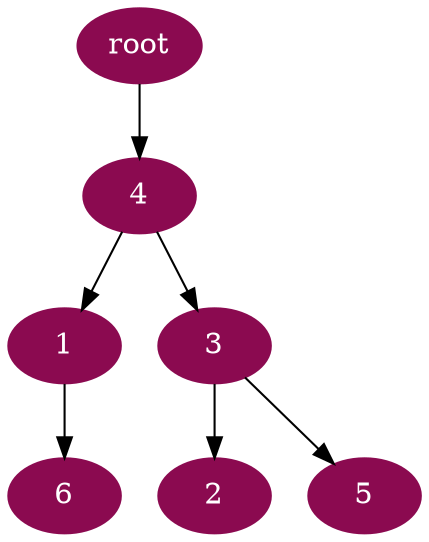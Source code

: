 digraph G {
node [color=deeppink4, style=filled, fontcolor=white];
4 -> 1;
3 -> 2;
4 -> 3;
"root" -> 4;
3 -> 5;
1 -> 6;
}
